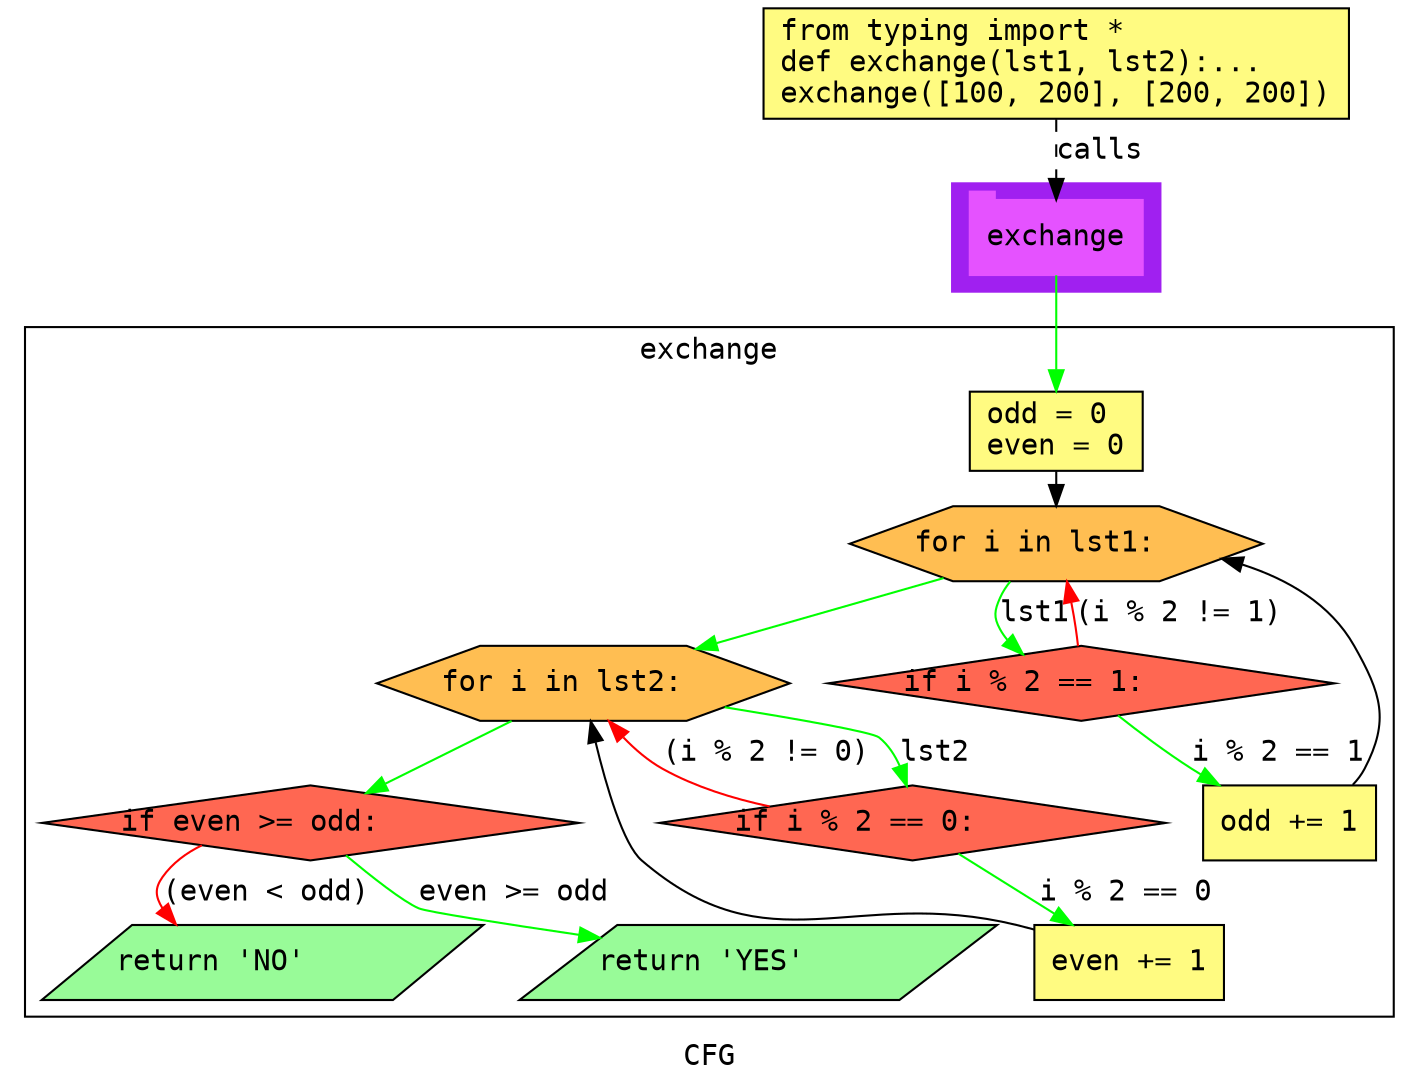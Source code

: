 digraph cluster686CFG {
	graph [bb="0,0,672,515",
		compound=True,
		fontname="DejaVu Sans Mono",
		label=CFG,
		lheight=0.21,
		lp="336,11.5",
		lwidth=0.35,
		pack=False,
		rankdir=TB,
		ranksep=0.02
	];
	node [fontname="DejaVu Sans Mono",
		label="\N"
	];
	edge [fontname="DejaVu Sans Mono"];
	subgraph cluster_1 {
		graph [bb="453,379,553,431",
			color=purple,
			compound=true,
			fontname="DejaVu Sans Mono",
			label="",
			rankdir=TB,
			ranksep=0.02,
			shape=tab,
			style=filled
		];
		node [fontname="DejaVu Sans Mono"];
		edge [fontname="DejaVu Sans Mono"];
		18	[color="#E552FF",
			height=0.5,
			label=exchange,
			linenum="[17]",
			pos="503,405",
			shape=tab,
			style=filled,
			width=1.1528];
	}
	subgraph cluster4exchange {
		graph [bb="8,31,664,362",
			compound=True,
			fontname="DejaVu Sans Mono",
			label=exchange,
			lheight=0.21,
			lp="336,350.5",
			lwidth=0.93,
			pack=False,
			rankdir=TB,
			ranksep=0.02
		];
		node [fontname="DejaVu Sans Mono"];
		edge [fontname="DejaVu Sans Mono"];
		3	[fillcolor="#FFFB81",
			height=0.52778,
			label="odd = 0\leven = 0\l",
			linenum="[5, 6]",
			pos="503,312",
			shape=rectangle,
			style="filled,solid",
			width=1.1528];
		4	[fillcolor="#FFBE52",
			height=0.5,
			label="for i in lst1:\l",
			linenum="[7]",
			pos="503,258",
			shape=hexagon,
			style="filled,solid",
			width=2.7518];
		3 -> 4	[color=black,
			pos="e,503,276.22 503,292.81 503,290.71 503,288.53 503,286.33"];
		5	[fillcolor="#FF6752",
			height=0.5,
			label="if i % 2 == 1:\l",
			linenum="[8]",
			pos="515,191",
			shape=diamond,
			style="filled,solid",
			width=3.3702];
		4 -> 5	[color=green,
			label=lst1,
			lp="489,224.5",
			pos="e,483.8,204.71 477.41,239.92 475.25,237.51 473.37,234.87 472,232 469.12,225.99 468.68,222.78 472,217 473.15,214.99 474.54,213.13 \
476.09,211.41"];
		6	[fillcolor="#FFBE52",
			height=0.5,
			label="for i in lst2:\l",
			linenum="[10]",
			pos="277,191",
			shape=hexagon,
			style="filled,solid",
			width=2.7518];
		4 -> 6	[color=green,
			pos="e,330.82,207.48 449.15,241.51 416.6,232.15 374.91,220.16 340.72,210.33"];
		5 -> 4	[color=red,
			label="(i % 2 != 1)",
			lp="562,224.5",
			pos="e,508.16,239.87 513.46,208.83 512.85,214.27 512.05,220.44 510.24,229.81"];
		7	[fillcolor="#FFFB81",
			height=0.5,
			label="odd += 1\l",
			linenum="[9]",
			pos="614,124",
			shape=rectangle,
			style="filled,solid",
			width=1.1528];
		5 -> 7	[color=green,
			label="i % 2 == 1",
			lp="608.5,157.5",
			pos="e,580.23,142.08 532.28,175.54 542.15,167.58 554.94,157.77 567,150 568.44,149.07 569.92,148.15 571.43,147.23"];
		7 -> 4	[color=black,
			pos="e,582.48,250.7 644.31,142.27 646.55,144.59 648.52,147.17 650,150 662.2,173.32 657.77,185.99 645,209 633.94,228.92 613.84,240.83 \
592.18,247.88"];
		9	[fillcolor="#FF6752",
			height=0.5,
			label="if i % 2 == 0:\l",
			linenum="[11]",
			pos="433,124",
			shape=diamond,
			style="filled,solid",
			width=3.3702];
		6 -> 9	[color=green,
			label=lst2,
			lp="444,157.5",
			pos="e,430.59,142.05 344.8,179.47 379.42,173.84 414.93,167.55 418,165 422.17,161.53 425.18,156.78 427.36,151.76"];
		10	[fillcolor="#FF6752",
			height=0.5,
			label="if even >= odd:\l",
			linenum="[13]",
			pos="145,124",
			shape=diamond,
			style="filled,solid",
			width=3.5745];
		6 -> 10	[color=green,
			pos="e,171.95,138.27 242.32,172.92 223.41,163.61 200.04,152.11 180.95,142.7"];
		9 -> 6	[color=red,
			label="(i % 2 != 0)",
			lp="368,157.5",
			pos="e,290.52,172.91 368.39,132.48 351.32,136.19 333.38,141.72 318,150 310.61,153.98 303.64,159.68 297.61,165.53"];
		11	[fillcolor="#FFFB81",
			height=0.5,
			label="even += 1\l",
			linenum="[12]",
			pos="523,57",
			shape=rectangle,
			style="filled,solid",
			width=1.2639];
		9 -> 11	[color=green,
			label="i % 2 == 0",
			lp="527.5,90.5",
			pos="e,499.35,75.079 452.53,108.9 463.81,100.75 478.27,90.302 491.16,80.995"];
		11 -> 6	[color=black,
			pos="e,280.17,172.76 477.44,72.765 474.6,73.557 471.77,74.309 469,75 396.18,93.191 359.05,56.082 303,106 294.43,113.63 286.95,141.29 \
282.25,162.81"];
		13	[fillcolor="#98fb98",
			height=0.5,
			label="return 'YES'\l",
			linenum="[14]",
			pos="349,57",
			shape=parallelogram,
			style="filled,solid",
			width=3.0706];
		10 -> 13	[color=green,
			label="even >= odd",
			lp="242.5,90.5",
			pos="e,275.08,68.518 162.34,108.18 174.39,98.174 189.58,86.219 197,83 203.84,80.034 233.52,74.913 264.87,70.075"];
		14	[fillcolor="#98fb98",
			height=0.5,
			label="return 'NO'\l",
			linenum="[15]",
			pos="118,57",
			shape=parallelogram,
			style="filled,solid",
			width=2.8323];
		10 -> 14	[color=red,
			label="(even < odd)",
			lp="124,90.5",
			pos="e,80.274,75.234 92.896,113.25 85.473,109.65 78.758,104.72 74,98 71.111,93.919 70.669,90.763 74.69,83.733"];
	}
	1	[fillcolor="#FFFB81",
		height=0.73611,
		label="from typing import *\ldef exchange(lst1, lst2):...\lexchange([100, 200], [200, 200])\l",
		linenum="[1]",
		pos="503,488.5",
		shape=rectangle,
		style="filled,solid",
		width=3.9028];
	1 -> 18	[label=calls,
		lp="524,446.5",
		pos="e,503,423.13 503,461.71 503,452.66 503,442.47 503,433.3",
		style=dashed];
	18 -> 3	[color=green,
		pos="e,503,331.29 503,386.88 503,374.12 503,356.4 503,341.52"];
}
